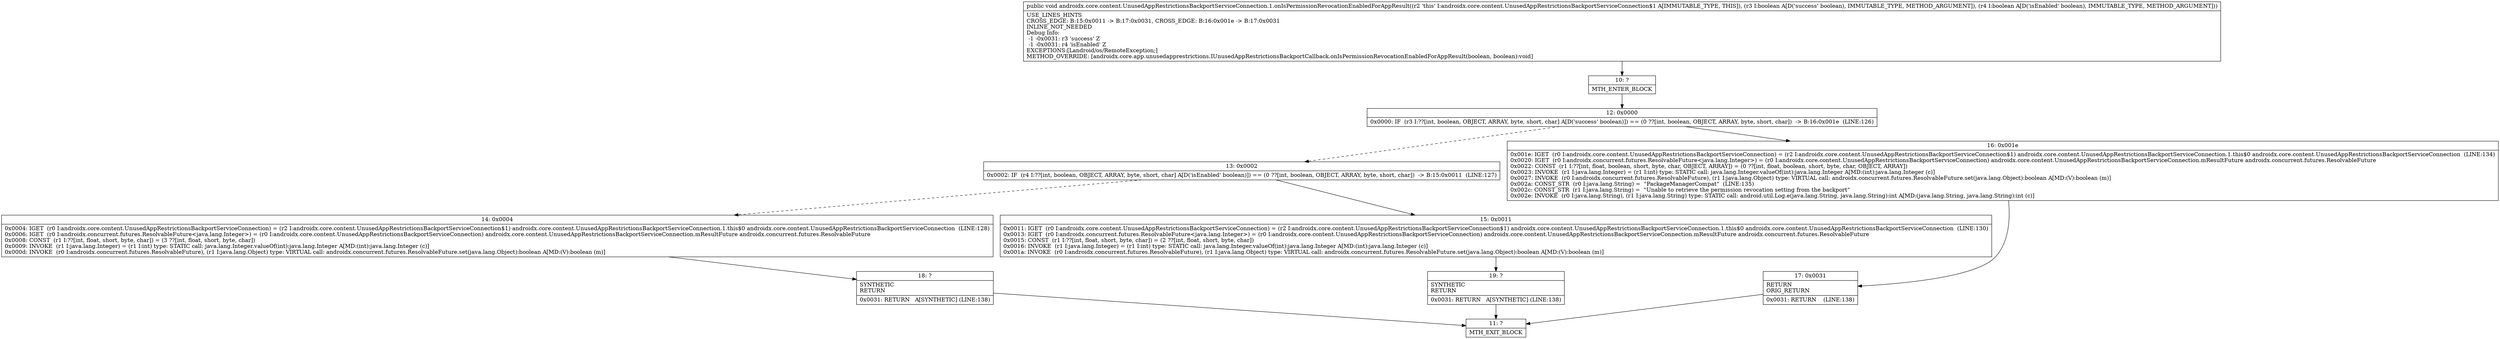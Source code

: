 digraph "CFG forandroidx.core.content.UnusedAppRestrictionsBackportServiceConnection.1.onIsPermissionRevocationEnabledForAppResult(ZZ)V" {
Node_10 [shape=record,label="{10\:\ ?|MTH_ENTER_BLOCK\l}"];
Node_12 [shape=record,label="{12\:\ 0x0000|0x0000: IF  (r3 I:??[int, boolean, OBJECT, ARRAY, byte, short, char] A[D('success' boolean)]) == (0 ??[int, boolean, OBJECT, ARRAY, byte, short, char])  \-\> B:16:0x001e  (LINE:126)\l}"];
Node_13 [shape=record,label="{13\:\ 0x0002|0x0002: IF  (r4 I:??[int, boolean, OBJECT, ARRAY, byte, short, char] A[D('isEnabled' boolean)]) == (0 ??[int, boolean, OBJECT, ARRAY, byte, short, char])  \-\> B:15:0x0011  (LINE:127)\l}"];
Node_14 [shape=record,label="{14\:\ 0x0004|0x0004: IGET  (r0 I:androidx.core.content.UnusedAppRestrictionsBackportServiceConnection) = (r2 I:androidx.core.content.UnusedAppRestrictionsBackportServiceConnection$1) androidx.core.content.UnusedAppRestrictionsBackportServiceConnection.1.this$0 androidx.core.content.UnusedAppRestrictionsBackportServiceConnection  (LINE:128)\l0x0006: IGET  (r0 I:androidx.concurrent.futures.ResolvableFuture\<java.lang.Integer\>) = (r0 I:androidx.core.content.UnusedAppRestrictionsBackportServiceConnection) androidx.core.content.UnusedAppRestrictionsBackportServiceConnection.mResultFuture androidx.concurrent.futures.ResolvableFuture \l0x0008: CONST  (r1 I:??[int, float, short, byte, char]) = (3 ??[int, float, short, byte, char]) \l0x0009: INVOKE  (r1 I:java.lang.Integer) = (r1 I:int) type: STATIC call: java.lang.Integer.valueOf(int):java.lang.Integer A[MD:(int):java.lang.Integer (c)]\l0x000d: INVOKE  (r0 I:androidx.concurrent.futures.ResolvableFuture), (r1 I:java.lang.Object) type: VIRTUAL call: androidx.concurrent.futures.ResolvableFuture.set(java.lang.Object):boolean A[MD:(V):boolean (m)]\l}"];
Node_18 [shape=record,label="{18\:\ ?|SYNTHETIC\lRETURN\l|0x0031: RETURN   A[SYNTHETIC] (LINE:138)\l}"];
Node_11 [shape=record,label="{11\:\ ?|MTH_EXIT_BLOCK\l}"];
Node_15 [shape=record,label="{15\:\ 0x0011|0x0011: IGET  (r0 I:androidx.core.content.UnusedAppRestrictionsBackportServiceConnection) = (r2 I:androidx.core.content.UnusedAppRestrictionsBackportServiceConnection$1) androidx.core.content.UnusedAppRestrictionsBackportServiceConnection.1.this$0 androidx.core.content.UnusedAppRestrictionsBackportServiceConnection  (LINE:130)\l0x0013: IGET  (r0 I:androidx.concurrent.futures.ResolvableFuture\<java.lang.Integer\>) = (r0 I:androidx.core.content.UnusedAppRestrictionsBackportServiceConnection) androidx.core.content.UnusedAppRestrictionsBackportServiceConnection.mResultFuture androidx.concurrent.futures.ResolvableFuture \l0x0015: CONST  (r1 I:??[int, float, short, byte, char]) = (2 ??[int, float, short, byte, char]) \l0x0016: INVOKE  (r1 I:java.lang.Integer) = (r1 I:int) type: STATIC call: java.lang.Integer.valueOf(int):java.lang.Integer A[MD:(int):java.lang.Integer (c)]\l0x001a: INVOKE  (r0 I:androidx.concurrent.futures.ResolvableFuture), (r1 I:java.lang.Object) type: VIRTUAL call: androidx.concurrent.futures.ResolvableFuture.set(java.lang.Object):boolean A[MD:(V):boolean (m)]\l}"];
Node_19 [shape=record,label="{19\:\ ?|SYNTHETIC\lRETURN\l|0x0031: RETURN   A[SYNTHETIC] (LINE:138)\l}"];
Node_16 [shape=record,label="{16\:\ 0x001e|0x001e: IGET  (r0 I:androidx.core.content.UnusedAppRestrictionsBackportServiceConnection) = (r2 I:androidx.core.content.UnusedAppRestrictionsBackportServiceConnection$1) androidx.core.content.UnusedAppRestrictionsBackportServiceConnection.1.this$0 androidx.core.content.UnusedAppRestrictionsBackportServiceConnection  (LINE:134)\l0x0020: IGET  (r0 I:androidx.concurrent.futures.ResolvableFuture\<java.lang.Integer\>) = (r0 I:androidx.core.content.UnusedAppRestrictionsBackportServiceConnection) androidx.core.content.UnusedAppRestrictionsBackportServiceConnection.mResultFuture androidx.concurrent.futures.ResolvableFuture \l0x0022: CONST  (r1 I:??[int, float, boolean, short, byte, char, OBJECT, ARRAY]) = (0 ??[int, float, boolean, short, byte, char, OBJECT, ARRAY]) \l0x0023: INVOKE  (r1 I:java.lang.Integer) = (r1 I:int) type: STATIC call: java.lang.Integer.valueOf(int):java.lang.Integer A[MD:(int):java.lang.Integer (c)]\l0x0027: INVOKE  (r0 I:androidx.concurrent.futures.ResolvableFuture), (r1 I:java.lang.Object) type: VIRTUAL call: androidx.concurrent.futures.ResolvableFuture.set(java.lang.Object):boolean A[MD:(V):boolean (m)]\l0x002a: CONST_STR  (r0 I:java.lang.String) =  \"PackageManagerCompat\"  (LINE:135)\l0x002c: CONST_STR  (r1 I:java.lang.String) =  \"Unable to retrieve the permission revocation setting from the backport\" \l0x002e: INVOKE  (r0 I:java.lang.String), (r1 I:java.lang.String) type: STATIC call: android.util.Log.e(java.lang.String, java.lang.String):int A[MD:(java.lang.String, java.lang.String):int (c)]\l}"];
Node_17 [shape=record,label="{17\:\ 0x0031|RETURN\lORIG_RETURN\l|0x0031: RETURN    (LINE:138)\l}"];
MethodNode[shape=record,label="{public void androidx.core.content.UnusedAppRestrictionsBackportServiceConnection.1.onIsPermissionRevocationEnabledForAppResult((r2 'this' I:androidx.core.content.UnusedAppRestrictionsBackportServiceConnection$1 A[IMMUTABLE_TYPE, THIS]), (r3 I:boolean A[D('success' boolean), IMMUTABLE_TYPE, METHOD_ARGUMENT]), (r4 I:boolean A[D('isEnabled' boolean), IMMUTABLE_TYPE, METHOD_ARGUMENT]))  | USE_LINES_HINTS\lCROSS_EDGE: B:15:0x0011 \-\> B:17:0x0031, CROSS_EDGE: B:16:0x001e \-\> B:17:0x0031\lINLINE_NOT_NEEDED\lDebug Info:\l  \-1 \-0x0031: r3 'success' Z\l  \-1 \-0x0031: r4 'isEnabled' Z\lEXCEPTIONS:[Landroid\/os\/RemoteException;]\lMETHOD_OVERRIDE: [androidx.core.app.unusedapprestrictions.IUnusedAppRestrictionsBackportCallback.onIsPermissionRevocationEnabledForAppResult(boolean, boolean):void]\l}"];
MethodNode -> Node_10;Node_10 -> Node_12;
Node_12 -> Node_13[style=dashed];
Node_12 -> Node_16;
Node_13 -> Node_14[style=dashed];
Node_13 -> Node_15;
Node_14 -> Node_18;
Node_18 -> Node_11;
Node_15 -> Node_19;
Node_19 -> Node_11;
Node_16 -> Node_17;
Node_17 -> Node_11;
}

